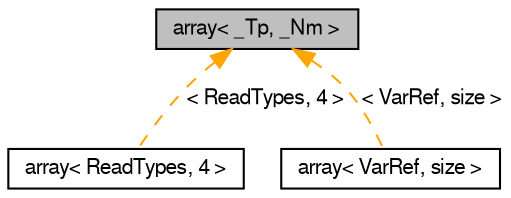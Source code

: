 digraph G
{
  edge [fontname="FreeSans",fontsize="10",labelfontname="FreeSans",labelfontsize="10"];
  node [fontname="FreeSans",fontsize="10",shape=record];
  Node1 [label="array\< _Tp, _Nm \>",height=0.2,width=0.4,color="black", fillcolor="grey75", style="filled" fontcolor="black"];
  Node1 -> Node2 [dir=back,color="orange",fontsize="10",style="dashed",label="\< ReadTypes, 4 \>",fontname="FreeSans"];
  Node2 [label="array\< ReadTypes, 4 \>",height=0.2,width=0.4,color="black", fillcolor="white", style="filled",URL="$structarray.html"];
  Node1 -> Node3 [dir=back,color="orange",fontsize="10",style="dashed",label="\< VarRef, size \>",fontname="FreeSans"];
  Node3 [label="array\< VarRef, size \>",height=0.2,width=0.4,color="black", fillcolor="white", style="filled",URL="$structarray.html"];
}
